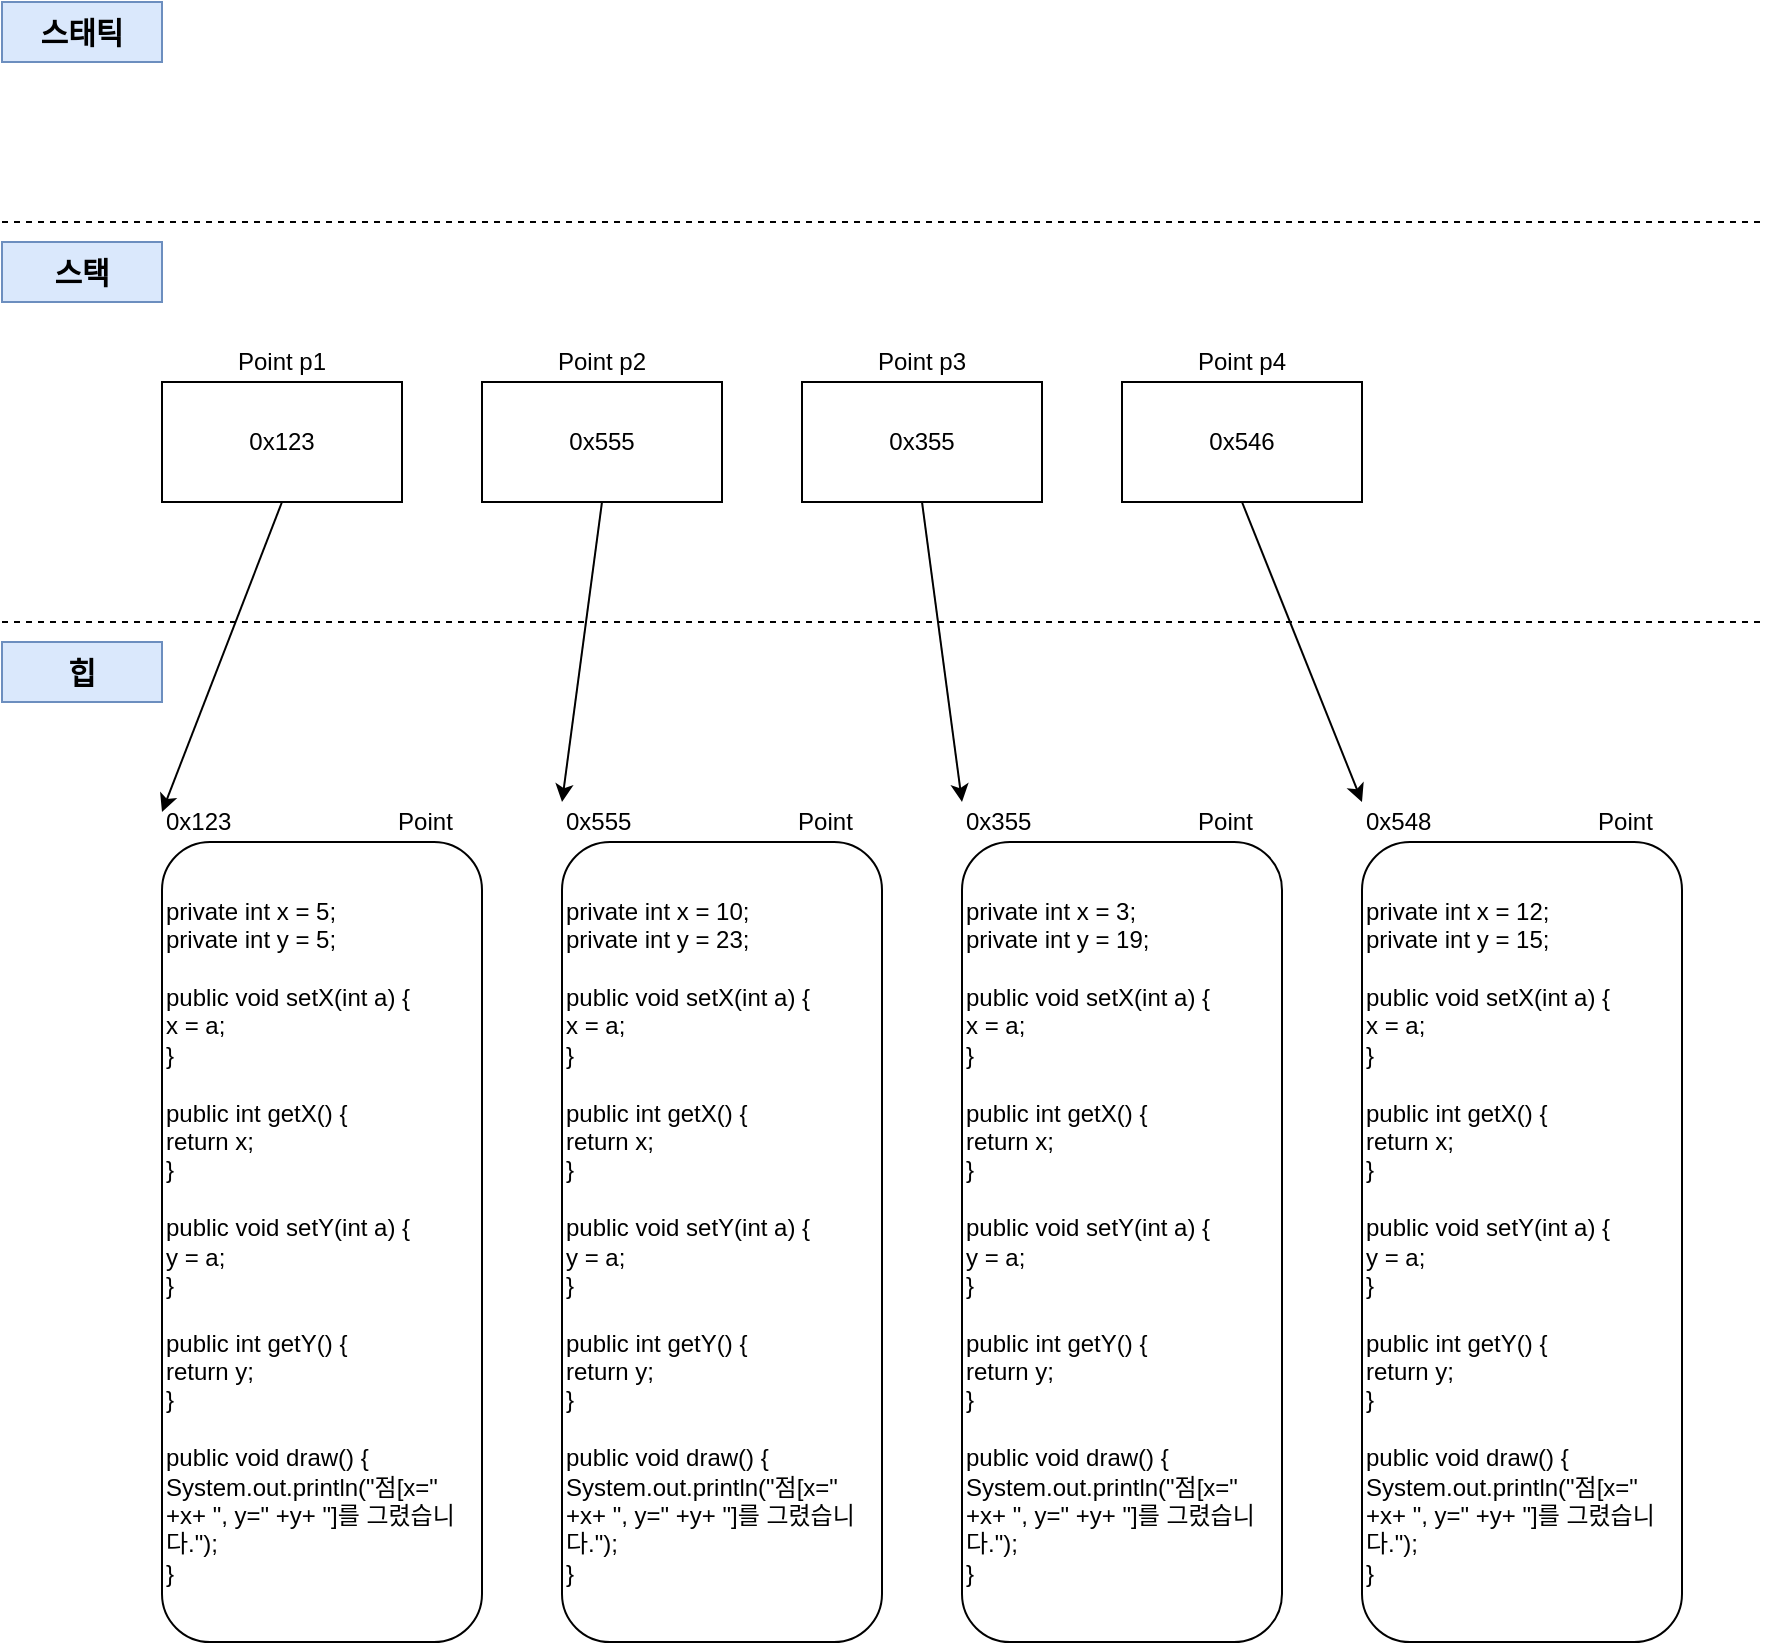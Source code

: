 <mxfile version="13.10.0" type="device"><diagram id="r2r-ZNMOWxp2Lg2ADqps" name="Page-1"><mxGraphModel dx="541" dy="855" grid="1" gridSize="10" guides="1" tooltips="1" connect="0" arrows="1" fold="1" page="1" pageScale="1" pageWidth="827" pageHeight="1169" math="0" shadow="0"><root><mxCell id="0"/><mxCell id="1" parent="0"/><mxCell id="2evAbNFRszkLbYEkECk0-1" value="" style="endArrow=none;dashed=1;html=1;" edge="1" parent="1"><mxGeometry width="50" height="50" relative="1" as="geometry"><mxPoint y="120" as="sourcePoint"/><mxPoint x="880" y="120" as="targetPoint"/></mxGeometry></mxCell><mxCell id="2evAbNFRszkLbYEkECk0-2" value="" style="endArrow=none;dashed=1;html=1;" edge="1" parent="1"><mxGeometry width="50" height="50" relative="1" as="geometry"><mxPoint y="320" as="sourcePoint"/><mxPoint x="880" y="320" as="targetPoint"/></mxGeometry></mxCell><mxCell id="2evAbNFRszkLbYEkECk0-3" value="0x123" style="rounded=0;whiteSpace=wrap;html=1;" vertex="1" parent="1"><mxGeometry x="80" y="200" width="120" height="60" as="geometry"/></mxCell><mxCell id="2evAbNFRszkLbYEkECk0-4" value="&lt;font style=&quot;font-size: 15px&quot;&gt;&lt;b&gt;스택&lt;/b&gt;&lt;/font&gt;" style="text;html=1;strokeColor=#6c8ebf;fillColor=#dae8fc;align=center;verticalAlign=middle;whiteSpace=wrap;rounded=0;" vertex="1" parent="1"><mxGeometry y="130" width="80" height="30" as="geometry"/></mxCell><mxCell id="2evAbNFRszkLbYEkECk0-5" value="&lt;font style=&quot;font-size: 15px&quot;&gt;&lt;b&gt;스태틱&lt;/b&gt;&lt;/font&gt;" style="text;html=1;strokeColor=#6c8ebf;fillColor=#dae8fc;align=center;verticalAlign=middle;whiteSpace=wrap;rounded=0;" vertex="1" parent="1"><mxGeometry y="10" width="80" height="30" as="geometry"/></mxCell><mxCell id="2evAbNFRszkLbYEkECk0-6" value="&lt;span style=&quot;font-size: 15px&quot;&gt;&lt;b&gt;힙&lt;/b&gt;&lt;/span&gt;" style="text;html=1;strokeColor=#6c8ebf;fillColor=#dae8fc;align=center;verticalAlign=middle;whiteSpace=wrap;rounded=0;" vertex="1" parent="1"><mxGeometry y="330" width="80" height="30" as="geometry"/></mxCell><mxCell id="2evAbNFRszkLbYEkECk0-7" value="0x555" style="rounded=0;whiteSpace=wrap;html=1;" vertex="1" parent="1"><mxGeometry x="240" y="200" width="120" height="60" as="geometry"/></mxCell><mxCell id="2evAbNFRszkLbYEkECk0-8" value="0x355" style="rounded=0;whiteSpace=wrap;html=1;" vertex="1" parent="1"><mxGeometry x="400" y="200" width="120" height="60" as="geometry"/></mxCell><mxCell id="2evAbNFRszkLbYEkECk0-9" value="Point p1" style="text;html=1;strokeColor=none;fillColor=none;align=center;verticalAlign=middle;whiteSpace=wrap;rounded=0;" vertex="1" parent="1"><mxGeometry x="80" y="180" width="120" height="20" as="geometry"/></mxCell><mxCell id="2evAbNFRszkLbYEkECk0-10" value="Point p2" style="text;html=1;strokeColor=none;fillColor=none;align=center;verticalAlign=middle;whiteSpace=wrap;rounded=0;" vertex="1" parent="1"><mxGeometry x="240" y="180" width="120" height="20" as="geometry"/></mxCell><mxCell id="2evAbNFRszkLbYEkECk0-11" value="Point p3" style="text;html=1;strokeColor=none;fillColor=none;align=center;verticalAlign=middle;whiteSpace=wrap;rounded=0;" vertex="1" parent="1"><mxGeometry x="400" y="180" width="120" height="20" as="geometry"/></mxCell><mxCell id="2evAbNFRszkLbYEkECk0-12" value="&lt;div&gt;private int x = 5;&amp;nbsp;&lt;/div&gt;&lt;div&gt;private int y = 5;&lt;br&gt;&lt;/div&gt;&lt;div&gt;&lt;br&gt;&lt;/div&gt;&lt;div&gt;&lt;div&gt;public void setX(int a) {&lt;/div&gt;&lt;div&gt;&lt;span&gt;&#9;&#9;&lt;/span&gt;x = a;&lt;/div&gt;&lt;div&gt;&lt;span&gt;&#9;&lt;/span&gt;}&lt;/div&gt;&lt;div&gt;&lt;span&gt;&#9;&lt;/span&gt;&lt;/div&gt;&lt;div&gt;&lt;br&gt;&lt;/div&gt;&lt;div&gt;&lt;span&gt;&#9;&lt;/span&gt;public int getX() {&lt;/div&gt;&lt;div&gt;&lt;span&gt;&#9;&#9;&lt;/span&gt;return x;&lt;/div&gt;&lt;div&gt;&lt;span&gt;&#9;&lt;/span&gt;}&lt;/div&gt;&lt;div&gt;&lt;span&gt;&#9;&lt;/span&gt;&lt;/div&gt;&lt;div&gt;&lt;br&gt;&lt;/div&gt;&lt;div&gt;&lt;span&gt;&#9;&lt;/span&gt;public void setY(int a) {&lt;/div&gt;&lt;div&gt;&lt;span&gt;&#9;&#9;&lt;/span&gt;y = a;&lt;/div&gt;&lt;div&gt;&lt;span&gt;&#9;&lt;/span&gt;}&lt;/div&gt;&lt;div&gt;&lt;span&gt;&#9;&lt;/span&gt;&lt;/div&gt;&lt;div&gt;&lt;br&gt;&lt;/div&gt;&lt;div&gt;&lt;span&gt;&#9;&lt;/span&gt;public int getY() {&lt;/div&gt;&lt;div&gt;&lt;span&gt;&#9;&#9;&lt;/span&gt;return y;&lt;/div&gt;&lt;div&gt;&lt;span&gt;&#9;&lt;/span&gt;}&lt;/div&gt;&lt;div&gt;&lt;br&gt;&lt;/div&gt;&lt;div&gt;&lt;span&gt;&#9;&lt;/span&gt;&lt;/div&gt;&lt;div&gt;&lt;span&gt;&#9;&lt;/span&gt;public void draw() {&lt;/div&gt;&lt;div&gt;&lt;span&gt;&#9;&#9;&lt;/span&gt;System.out.println(&quot;점[x=&quot; +x+ &quot;, y=&quot; +y+ &quot;]를 그렸습니다.&quot;);&lt;/div&gt;&lt;div&gt;&lt;span&gt;&#9;&lt;/span&gt;}&lt;/div&gt;&lt;/div&gt;" style="rounded=1;whiteSpace=wrap;html=1;align=left;" vertex="1" parent="1"><mxGeometry x="80" y="430" width="160" height="400" as="geometry"/></mxCell><mxCell id="2evAbNFRszkLbYEkECk0-13" value="&lt;div&gt;&lt;span&gt;0x123&amp;nbsp; &amp;nbsp; &amp;nbsp; &amp;nbsp; &amp;nbsp; &amp;nbsp; &amp;nbsp; &amp;nbsp; &amp;nbsp; &amp;nbsp; &amp;nbsp; &amp;nbsp; &amp;nbsp;Point&lt;/span&gt;&lt;/div&gt;" style="text;html=1;strokeColor=none;fillColor=none;align=left;verticalAlign=middle;whiteSpace=wrap;rounded=0;" vertex="1" parent="1"><mxGeometry x="80" y="410" width="160" height="20" as="geometry"/></mxCell><mxCell id="2evAbNFRszkLbYEkECk0-14" value="&lt;div&gt;private int x = 10;&amp;nbsp;&lt;/div&gt;&lt;div&gt;private int y = 23;&lt;br&gt;&lt;/div&gt;&lt;div&gt;&lt;br&gt;&lt;/div&gt;&lt;div&gt;&lt;div&gt;public void setX(int a) {&lt;/div&gt;&lt;div&gt;x = a;&lt;/div&gt;&lt;div&gt;}&lt;/div&gt;&lt;div&gt;&lt;/div&gt;&lt;div&gt;&lt;br&gt;&lt;/div&gt;&lt;div&gt;public int getX() {&lt;/div&gt;&lt;div&gt;return x;&lt;/div&gt;&lt;div&gt;}&lt;/div&gt;&lt;div&gt;&lt;/div&gt;&lt;div&gt;&lt;br&gt;&lt;/div&gt;&lt;div&gt;public void setY(int a) {&lt;/div&gt;&lt;div&gt;y = a;&lt;/div&gt;&lt;div&gt;}&lt;/div&gt;&lt;div&gt;&lt;/div&gt;&lt;div&gt;&lt;br&gt;&lt;/div&gt;&lt;div&gt;public int getY() {&lt;/div&gt;&lt;div&gt;return y;&lt;/div&gt;&lt;div&gt;}&lt;/div&gt;&lt;div&gt;&lt;br&gt;&lt;/div&gt;&lt;div&gt;&lt;/div&gt;&lt;div&gt;public void draw() {&lt;/div&gt;&lt;div&gt;System.out.println(&quot;점[x=&quot; +x+ &quot;, y=&quot; +y+ &quot;]를 그렸습니다.&quot;);&lt;/div&gt;&lt;div&gt;}&lt;/div&gt;&lt;/div&gt;" style="rounded=1;whiteSpace=wrap;html=1;align=left;" vertex="1" parent="1"><mxGeometry x="280" y="430" width="160" height="400" as="geometry"/></mxCell><mxCell id="2evAbNFRszkLbYEkECk0-15" value="&lt;div&gt;&lt;span&gt;0x555&amp;nbsp; &amp;nbsp; &amp;nbsp; &amp;nbsp; &amp;nbsp; &amp;nbsp; &amp;nbsp; &amp;nbsp; &amp;nbsp; &amp;nbsp; &amp;nbsp; &amp;nbsp; &amp;nbsp;Point&lt;/span&gt;&lt;/div&gt;" style="text;html=1;strokeColor=none;fillColor=none;align=left;verticalAlign=middle;whiteSpace=wrap;rounded=0;" vertex="1" parent="1"><mxGeometry x="280" y="410" width="160" height="20" as="geometry"/></mxCell><mxCell id="2evAbNFRszkLbYEkECk0-16" value="&lt;div&gt;private int x = 3;&amp;nbsp;&lt;/div&gt;&lt;div&gt;private int y = 19;&lt;br&gt;&lt;/div&gt;&lt;div&gt;&lt;br&gt;&lt;/div&gt;&lt;div&gt;&lt;div&gt;public void setX(int a) {&lt;/div&gt;&lt;div&gt;x = a;&lt;/div&gt;&lt;div&gt;}&lt;/div&gt;&lt;div&gt;&lt;/div&gt;&lt;div&gt;&lt;br&gt;&lt;/div&gt;&lt;div&gt;public int getX() {&lt;/div&gt;&lt;div&gt;return x;&lt;/div&gt;&lt;div&gt;}&lt;/div&gt;&lt;div&gt;&lt;/div&gt;&lt;div&gt;&lt;br&gt;&lt;/div&gt;&lt;div&gt;public void setY(int a) {&lt;/div&gt;&lt;div&gt;y = a;&lt;/div&gt;&lt;div&gt;}&lt;/div&gt;&lt;div&gt;&lt;/div&gt;&lt;div&gt;&lt;br&gt;&lt;/div&gt;&lt;div&gt;public int getY() {&lt;/div&gt;&lt;div&gt;return y;&lt;/div&gt;&lt;div&gt;}&lt;/div&gt;&lt;div&gt;&lt;br&gt;&lt;/div&gt;&lt;div&gt;&lt;/div&gt;&lt;div&gt;public void draw() {&lt;/div&gt;&lt;div&gt;System.out.println(&quot;점[x=&quot; +x+ &quot;, y=&quot; +y+ &quot;]를 그렸습니다.&quot;);&lt;/div&gt;&lt;div&gt;}&lt;/div&gt;&lt;/div&gt;" style="rounded=1;whiteSpace=wrap;html=1;align=left;" vertex="1" parent="1"><mxGeometry x="480" y="430" width="160" height="400" as="geometry"/></mxCell><mxCell id="2evAbNFRszkLbYEkECk0-17" value="&lt;div&gt;&lt;span&gt;0x355&amp;nbsp; &amp;nbsp; &amp;nbsp; &amp;nbsp; &amp;nbsp; &amp;nbsp; &amp;nbsp; &amp;nbsp; &amp;nbsp; &amp;nbsp; &amp;nbsp; &amp;nbsp; &amp;nbsp;Point&lt;/span&gt;&lt;/div&gt;" style="text;html=1;strokeColor=none;fillColor=none;align=left;verticalAlign=middle;whiteSpace=wrap;rounded=0;" vertex="1" parent="1"><mxGeometry x="480" y="410" width="160" height="20" as="geometry"/></mxCell><mxCell id="2evAbNFRszkLbYEkECk0-20" value="" style="endArrow=classic;html=1;exitX=0.5;exitY=1;exitDx=0;exitDy=0;entryX=0;entryY=0;entryDx=0;entryDy=0;" edge="1" parent="1" source="2evAbNFRszkLbYEkECk0-7" target="2evAbNFRszkLbYEkECk0-15"><mxGeometry width="50" height="50" relative="1" as="geometry"><mxPoint x="350" y="480" as="sourcePoint"/><mxPoint x="400" y="430" as="targetPoint"/></mxGeometry></mxCell><mxCell id="2evAbNFRszkLbYEkECk0-21" value="" style="endArrow=classic;html=1;exitX=0.5;exitY=1;exitDx=0;exitDy=0;entryX=0;entryY=0;entryDx=0;entryDy=0;" edge="1" parent="1" source="2evAbNFRszkLbYEkECk0-8" target="2evAbNFRszkLbYEkECk0-17"><mxGeometry width="50" height="50" relative="1" as="geometry"><mxPoint x="350" y="480" as="sourcePoint"/><mxPoint x="400" y="430" as="targetPoint"/></mxGeometry></mxCell><mxCell id="2evAbNFRszkLbYEkECk0-22" value="" style="endArrow=classic;html=1;exitX=0.5;exitY=1;exitDx=0;exitDy=0;entryX=0;entryY=0.25;entryDx=0;entryDy=0;" edge="1" parent="1" source="2evAbNFRszkLbYEkECk0-3" target="2evAbNFRszkLbYEkECk0-13"><mxGeometry width="50" height="50" relative="1" as="geometry"><mxPoint x="80" y="390" as="sourcePoint"/><mxPoint x="130" y="340" as="targetPoint"/></mxGeometry></mxCell><mxCell id="2evAbNFRszkLbYEkECk0-25" value="0x546" style="rounded=0;whiteSpace=wrap;html=1;" vertex="1" parent="1"><mxGeometry x="560" y="200" width="120" height="60" as="geometry"/></mxCell><mxCell id="2evAbNFRszkLbYEkECk0-26" value="Point p4" style="text;html=1;strokeColor=none;fillColor=none;align=center;verticalAlign=middle;whiteSpace=wrap;rounded=0;" vertex="1" parent="1"><mxGeometry x="560" y="180" width="120" height="20" as="geometry"/></mxCell><mxCell id="2evAbNFRszkLbYEkECk0-27" value="&lt;div&gt;private int x = 12;&amp;nbsp;&lt;/div&gt;&lt;div&gt;private int y = 15;&lt;br&gt;&lt;/div&gt;&lt;div&gt;&lt;br&gt;&lt;/div&gt;&lt;div&gt;&lt;div&gt;public void setX(int a) {&lt;/div&gt;&lt;div&gt;x = a;&lt;/div&gt;&lt;div&gt;}&lt;/div&gt;&lt;div&gt;&lt;/div&gt;&lt;div&gt;&lt;br&gt;&lt;/div&gt;&lt;div&gt;public int getX() {&lt;/div&gt;&lt;div&gt;return x;&lt;/div&gt;&lt;div&gt;}&lt;/div&gt;&lt;div&gt;&lt;/div&gt;&lt;div&gt;&lt;br&gt;&lt;/div&gt;&lt;div&gt;public void setY(int a) {&lt;/div&gt;&lt;div&gt;y = a;&lt;/div&gt;&lt;div&gt;}&lt;/div&gt;&lt;div&gt;&lt;/div&gt;&lt;div&gt;&lt;br&gt;&lt;/div&gt;&lt;div&gt;public int getY() {&lt;/div&gt;&lt;div&gt;return y;&lt;/div&gt;&lt;div&gt;}&lt;/div&gt;&lt;div&gt;&lt;br&gt;&lt;/div&gt;&lt;div&gt;&lt;/div&gt;&lt;div&gt;public void draw() {&lt;/div&gt;&lt;div&gt;System.out.println(&quot;점[x=&quot; +x+ &quot;, y=&quot; +y+ &quot;]를 그렸습니다.&quot;);&lt;/div&gt;&lt;div&gt;}&lt;/div&gt;&lt;/div&gt;" style="rounded=1;whiteSpace=wrap;html=1;align=left;" vertex="1" parent="1"><mxGeometry x="680" y="430" width="160" height="400" as="geometry"/></mxCell><mxCell id="2evAbNFRszkLbYEkECk0-28" value="&lt;div&gt;&lt;span&gt;0x548&amp;nbsp; &amp;nbsp; &amp;nbsp; &amp;nbsp; &amp;nbsp; &amp;nbsp; &amp;nbsp; &amp;nbsp; &amp;nbsp; &amp;nbsp; &amp;nbsp; &amp;nbsp; &amp;nbsp;Point&lt;/span&gt;&lt;/div&gt;" style="text;html=1;strokeColor=none;fillColor=none;align=left;verticalAlign=middle;whiteSpace=wrap;rounded=0;" vertex="1" parent="1"><mxGeometry x="680" y="410" width="160" height="20" as="geometry"/></mxCell><mxCell id="2evAbNFRszkLbYEkECk0-31" value="" style="endArrow=classic;html=1;exitX=0.5;exitY=1;exitDx=0;exitDy=0;entryX=0;entryY=0;entryDx=0;entryDy=0;" edge="1" parent="1" source="2evAbNFRszkLbYEkECk0-25" target="2evAbNFRszkLbYEkECk0-28"><mxGeometry width="50" height="50" relative="1" as="geometry"><mxPoint x="470" y="270" as="sourcePoint"/><mxPoint x="490.0" y="420" as="targetPoint"/></mxGeometry></mxCell></root></mxGraphModel></diagram></mxfile>